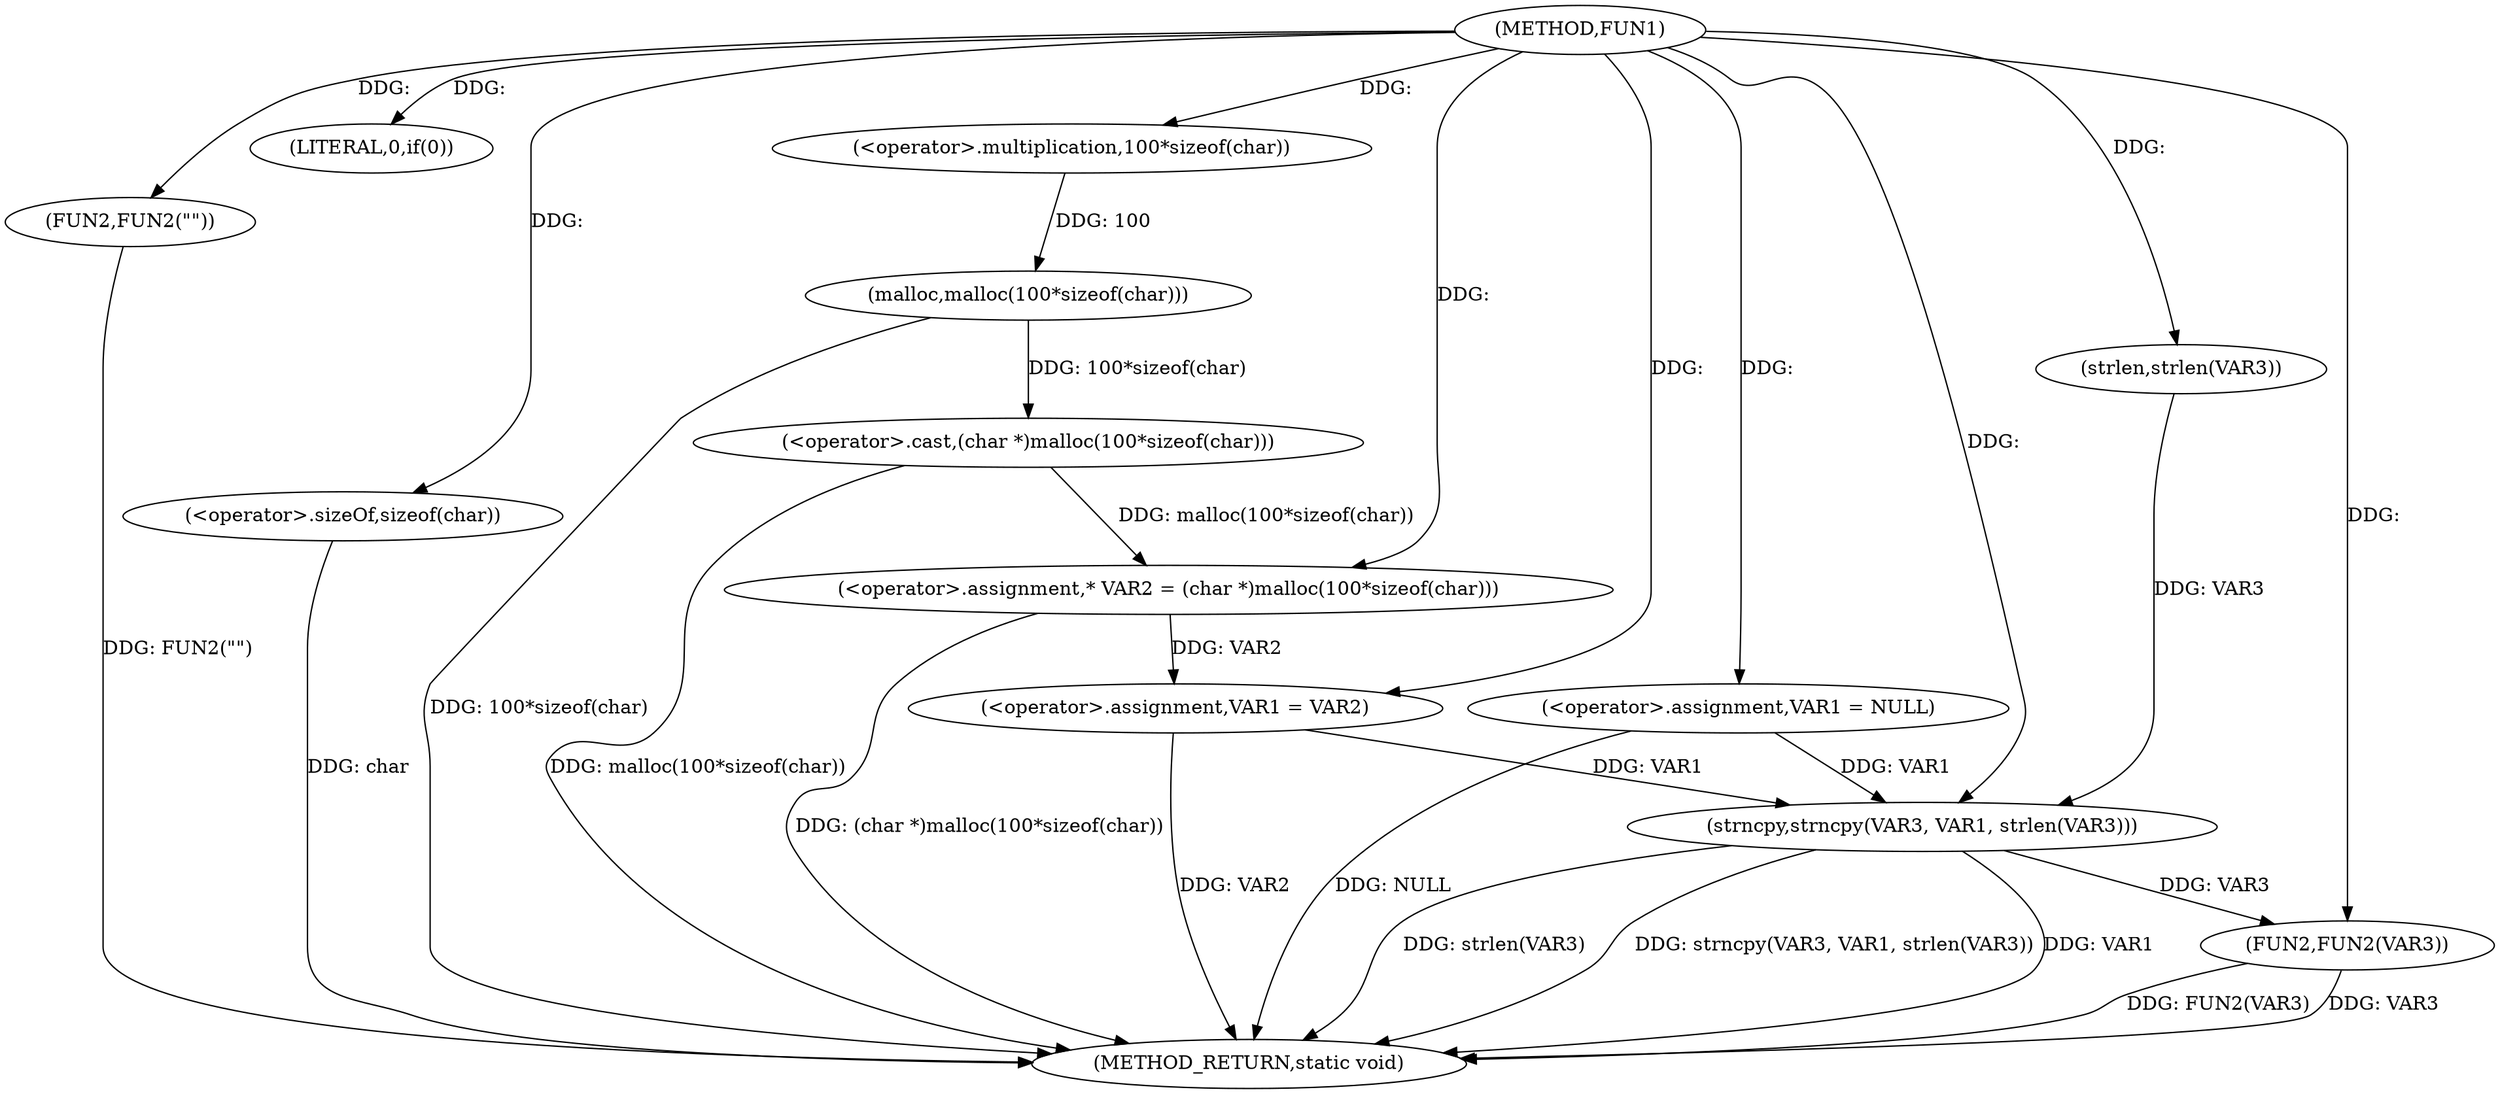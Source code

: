 digraph FUN1 {  
"1000100" [label = "(METHOD,FUN1)" ]
"1000136" [label = "(METHOD_RETURN,static void)" ]
"1000103" [label = "(<operator>.assignment,VAR1 = NULL)" ]
"1000107" [label = "(LITERAL,0,if(0))" ]
"1000109" [label = "(FUN2,FUN2(\"\"))" ]
"1000115" [label = "(<operator>.assignment,* VAR2 = (char *)malloc(100*sizeof(char)))" ]
"1000117" [label = "(<operator>.cast,(char *)malloc(100*sizeof(char)))" ]
"1000119" [label = "(malloc,malloc(100*sizeof(char)))" ]
"1000120" [label = "(<operator>.multiplication,100*sizeof(char))" ]
"1000122" [label = "(<operator>.sizeOf,sizeof(char))" ]
"1000124" [label = "(<operator>.assignment,VAR1 = VAR2)" ]
"1000129" [label = "(strncpy,strncpy(VAR3, VAR1, strlen(VAR3)))" ]
"1000132" [label = "(strlen,strlen(VAR3))" ]
"1000134" [label = "(FUN2,FUN2(VAR3))" ]
  "1000115" -> "1000136"  [ label = "DDG: (char *)malloc(100*sizeof(char))"] 
  "1000124" -> "1000136"  [ label = "DDG: VAR2"] 
  "1000103" -> "1000136"  [ label = "DDG: NULL"] 
  "1000117" -> "1000136"  [ label = "DDG: malloc(100*sizeof(char))"] 
  "1000109" -> "1000136"  [ label = "DDG: FUN2(\"\")"] 
  "1000122" -> "1000136"  [ label = "DDG: char"] 
  "1000129" -> "1000136"  [ label = "DDG: strlen(VAR3)"] 
  "1000129" -> "1000136"  [ label = "DDG: strncpy(VAR3, VAR1, strlen(VAR3))"] 
  "1000134" -> "1000136"  [ label = "DDG: FUN2(VAR3)"] 
  "1000134" -> "1000136"  [ label = "DDG: VAR3"] 
  "1000119" -> "1000136"  [ label = "DDG: 100*sizeof(char)"] 
  "1000129" -> "1000136"  [ label = "DDG: VAR1"] 
  "1000100" -> "1000103"  [ label = "DDG: "] 
  "1000100" -> "1000107"  [ label = "DDG: "] 
  "1000100" -> "1000109"  [ label = "DDG: "] 
  "1000117" -> "1000115"  [ label = "DDG: malloc(100*sizeof(char))"] 
  "1000100" -> "1000115"  [ label = "DDG: "] 
  "1000119" -> "1000117"  [ label = "DDG: 100*sizeof(char)"] 
  "1000120" -> "1000119"  [ label = "DDG: 100"] 
  "1000100" -> "1000120"  [ label = "DDG: "] 
  "1000100" -> "1000122"  [ label = "DDG: "] 
  "1000115" -> "1000124"  [ label = "DDG: VAR2"] 
  "1000100" -> "1000124"  [ label = "DDG: "] 
  "1000132" -> "1000129"  [ label = "DDG: VAR3"] 
  "1000100" -> "1000129"  [ label = "DDG: "] 
  "1000124" -> "1000129"  [ label = "DDG: VAR1"] 
  "1000103" -> "1000129"  [ label = "DDG: VAR1"] 
  "1000100" -> "1000132"  [ label = "DDG: "] 
  "1000129" -> "1000134"  [ label = "DDG: VAR3"] 
  "1000100" -> "1000134"  [ label = "DDG: "] 
}
